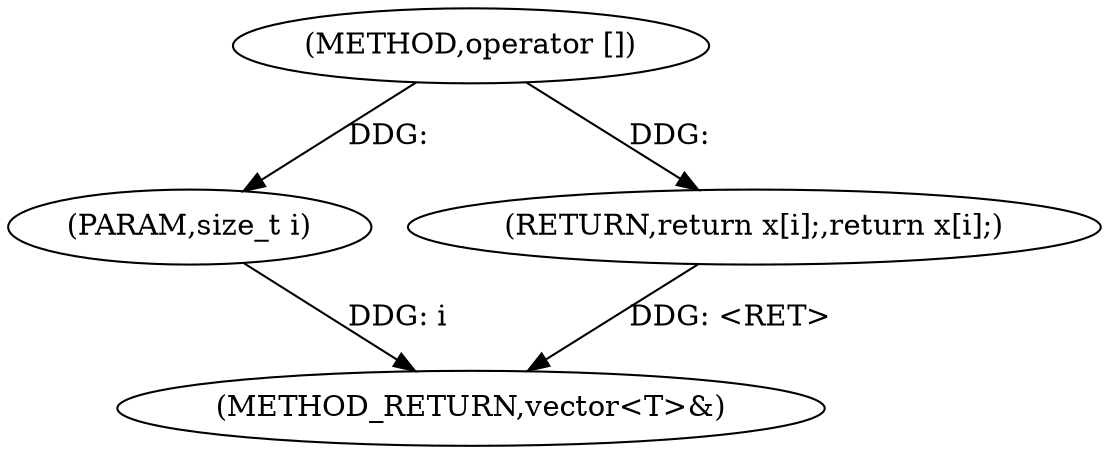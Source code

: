 digraph "operator []" {  
"1000696" [label = "(METHOD,operator [])" ]
"1000703" [label = "(METHOD_RETURN,vector<T>&)" ]
"1000697" [label = "(PARAM,size_t i)" ]
"1000699" [label = "(RETURN,return x[i];,return x[i];)" ]
  "1000697" -> "1000703"  [ label = "DDG: i"] 
  "1000699" -> "1000703"  [ label = "DDG: <RET>"] 
  "1000696" -> "1000697"  [ label = "DDG: "] 
  "1000696" -> "1000699"  [ label = "DDG: "] 
}
